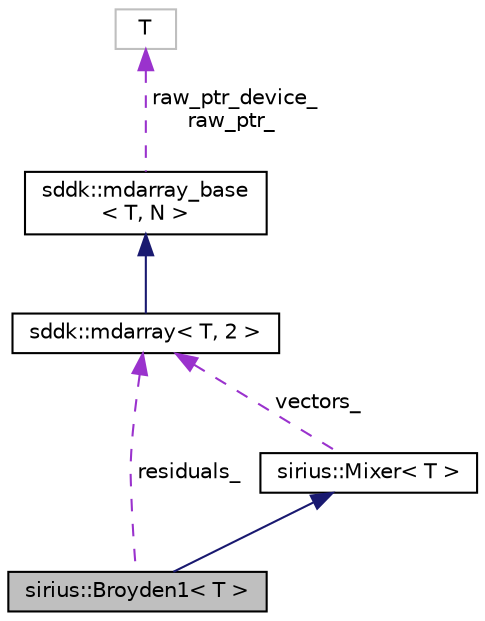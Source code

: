 digraph "sirius::Broyden1&lt; T &gt;"
{
 // INTERACTIVE_SVG=YES
  edge [fontname="Helvetica",fontsize="10",labelfontname="Helvetica",labelfontsize="10"];
  node [fontname="Helvetica",fontsize="10",shape=record];
  Node1 [label="sirius::Broyden1\< T \>",height=0.2,width=0.4,color="black", fillcolor="grey75", style="filled", fontcolor="black"];
  Node2 -> Node1 [dir="back",color="midnightblue",fontsize="10",style="solid"];
  Node2 [label="sirius::Mixer\< T \>",height=0.2,width=0.4,color="black", fillcolor="white", style="filled",URL="$classsirius_1_1_mixer.html",tooltip="Abstract mixer. "];
  Node3 -> Node2 [dir="back",color="darkorchid3",fontsize="10",style="dashed",label=" vectors_" ];
  Node3 [label="sddk::mdarray\< T, 2 \>",height=0.2,width=0.4,color="black", fillcolor="white", style="filled",URL="$classsddk_1_1mdarray.html"];
  Node4 -> Node3 [dir="back",color="midnightblue",fontsize="10",style="solid"];
  Node4 [label="sddk::mdarray_base\l\< T, N \>",height=0.2,width=0.4,color="black", fillcolor="white", style="filled",URL="$classsddk_1_1mdarray__base.html",tooltip="Base class of multidimensional array. "];
  Node5 -> Node4 [dir="back",color="darkorchid3",fontsize="10",style="dashed",label=" raw_ptr_device_\nraw_ptr_" ];
  Node5 [label="T",height=0.2,width=0.4,color="grey75", fillcolor="white", style="filled"];
  Node3 -> Node1 [dir="back",color="darkorchid3",fontsize="10",style="dashed",label=" residuals_" ];
}
